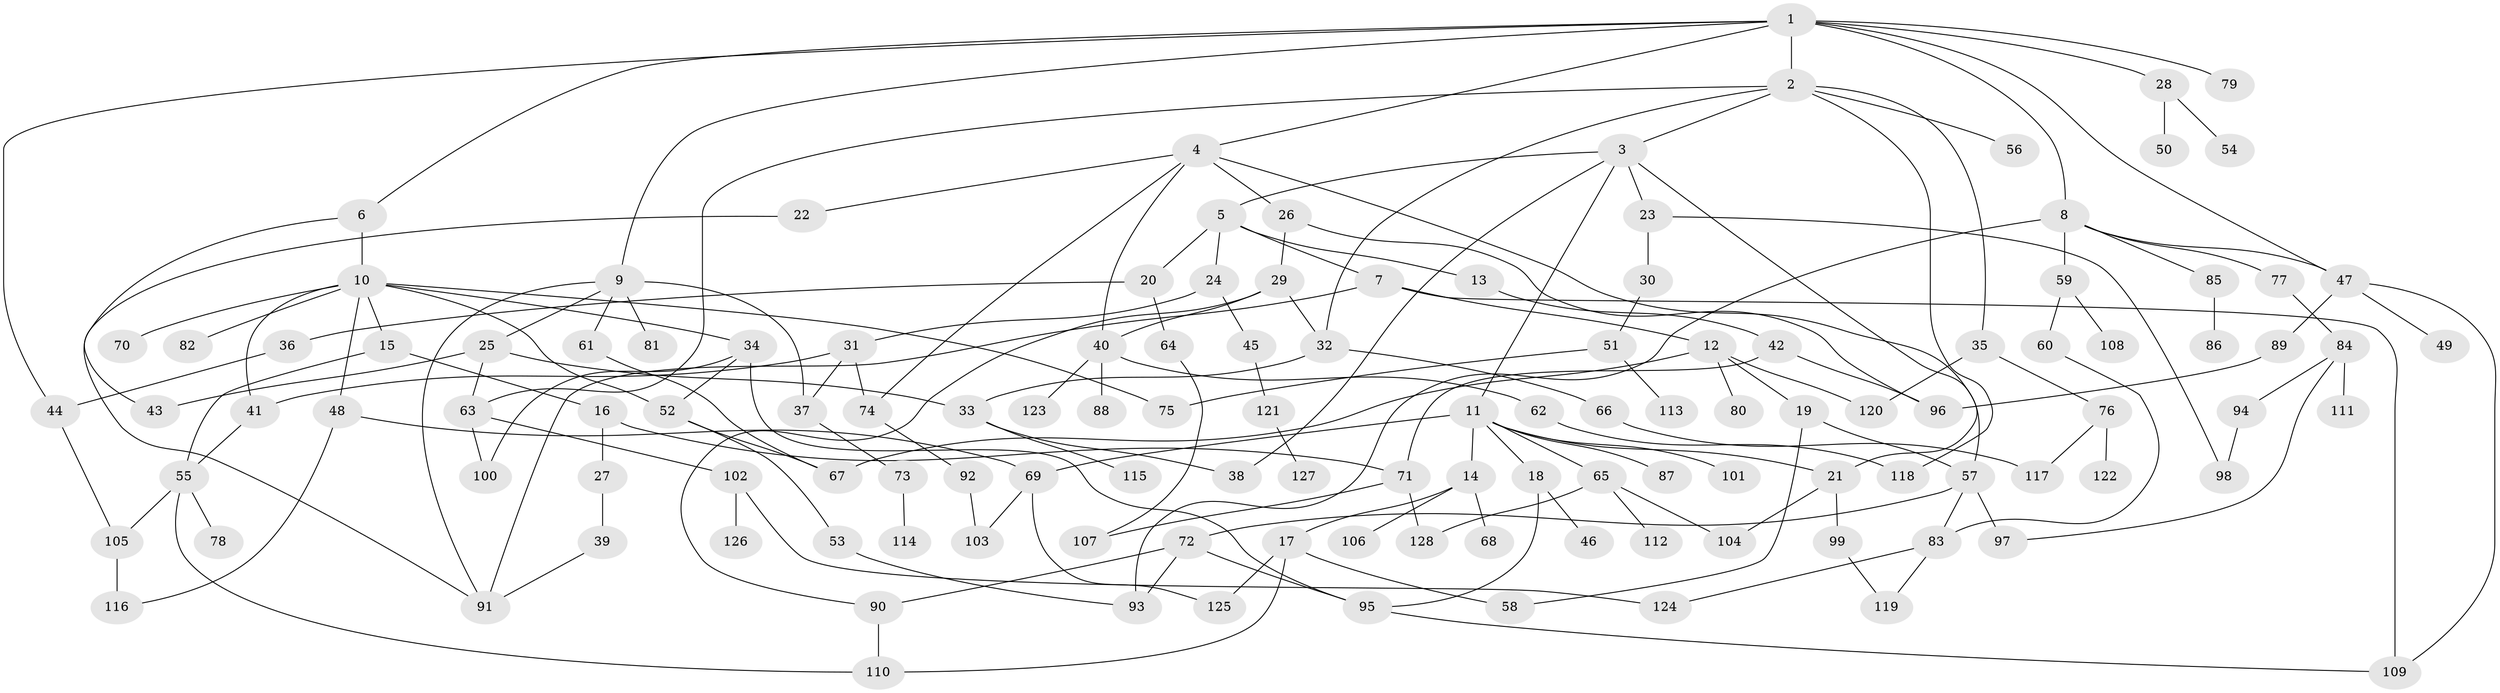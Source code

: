 // Generated by graph-tools (version 1.1) at 2025/13/03/09/25 04:13:33]
// undirected, 128 vertices, 178 edges
graph export_dot {
graph [start="1"]
  node [color=gray90,style=filled];
  1;
  2;
  3;
  4;
  5;
  6;
  7;
  8;
  9;
  10;
  11;
  12;
  13;
  14;
  15;
  16;
  17;
  18;
  19;
  20;
  21;
  22;
  23;
  24;
  25;
  26;
  27;
  28;
  29;
  30;
  31;
  32;
  33;
  34;
  35;
  36;
  37;
  38;
  39;
  40;
  41;
  42;
  43;
  44;
  45;
  46;
  47;
  48;
  49;
  50;
  51;
  52;
  53;
  54;
  55;
  56;
  57;
  58;
  59;
  60;
  61;
  62;
  63;
  64;
  65;
  66;
  67;
  68;
  69;
  70;
  71;
  72;
  73;
  74;
  75;
  76;
  77;
  78;
  79;
  80;
  81;
  82;
  83;
  84;
  85;
  86;
  87;
  88;
  89;
  90;
  91;
  92;
  93;
  94;
  95;
  96;
  97;
  98;
  99;
  100;
  101;
  102;
  103;
  104;
  105;
  106;
  107;
  108;
  109;
  110;
  111;
  112;
  113;
  114;
  115;
  116;
  117;
  118;
  119;
  120;
  121;
  122;
  123;
  124;
  125;
  126;
  127;
  128;
  1 -- 2;
  1 -- 4;
  1 -- 6;
  1 -- 8;
  1 -- 9;
  1 -- 28;
  1 -- 44;
  1 -- 47;
  1 -- 79;
  2 -- 3;
  2 -- 35;
  2 -- 56;
  2 -- 63;
  2 -- 118;
  2 -- 32;
  3 -- 5;
  3 -- 11;
  3 -- 21;
  3 -- 23;
  3 -- 38;
  4 -- 22;
  4 -- 26;
  4 -- 74;
  4 -- 40;
  4 -- 57;
  5 -- 7;
  5 -- 13;
  5 -- 20;
  5 -- 24;
  6 -- 10;
  6 -- 43;
  7 -- 12;
  7 -- 91;
  7 -- 109;
  8 -- 59;
  8 -- 77;
  8 -- 85;
  8 -- 93;
  8 -- 47;
  9 -- 25;
  9 -- 37;
  9 -- 61;
  9 -- 81;
  9 -- 91;
  10 -- 15;
  10 -- 34;
  10 -- 48;
  10 -- 70;
  10 -- 82;
  10 -- 52;
  10 -- 75;
  10 -- 41;
  11 -- 14;
  11 -- 18;
  11 -- 65;
  11 -- 87;
  11 -- 101;
  11 -- 69;
  11 -- 21;
  12 -- 19;
  12 -- 67;
  12 -- 80;
  12 -- 120;
  13 -- 42;
  14 -- 17;
  14 -- 68;
  14 -- 106;
  15 -- 16;
  15 -- 55;
  16 -- 27;
  16 -- 71;
  17 -- 58;
  17 -- 110;
  17 -- 125;
  18 -- 46;
  18 -- 95;
  19 -- 57;
  19 -- 58;
  20 -- 36;
  20 -- 64;
  21 -- 99;
  21 -- 104;
  22 -- 91;
  23 -- 30;
  23 -- 98;
  24 -- 31;
  24 -- 45;
  25 -- 63;
  25 -- 43;
  25 -- 33;
  26 -- 29;
  26 -- 96;
  27 -- 39;
  28 -- 50;
  28 -- 54;
  29 -- 32;
  29 -- 40;
  29 -- 90;
  30 -- 51;
  31 -- 41;
  31 -- 37;
  31 -- 74;
  32 -- 33;
  32 -- 66;
  33 -- 115;
  33 -- 38;
  34 -- 52;
  34 -- 95;
  34 -- 100;
  35 -- 76;
  35 -- 120;
  36 -- 44;
  37 -- 73;
  39 -- 91;
  40 -- 62;
  40 -- 88;
  40 -- 123;
  41 -- 55;
  42 -- 96;
  42 -- 71;
  44 -- 105;
  45 -- 121;
  47 -- 49;
  47 -- 89;
  47 -- 109;
  48 -- 69;
  48 -- 116;
  51 -- 75;
  51 -- 113;
  52 -- 53;
  52 -- 67;
  53 -- 93;
  55 -- 78;
  55 -- 105;
  55 -- 110;
  57 -- 72;
  57 -- 83;
  57 -- 97;
  59 -- 60;
  59 -- 108;
  60 -- 83;
  61 -- 67;
  62 -- 118;
  63 -- 102;
  63 -- 100;
  64 -- 107;
  65 -- 112;
  65 -- 128;
  65 -- 104;
  66 -- 117;
  69 -- 103;
  69 -- 125;
  71 -- 107;
  71 -- 128;
  72 -- 90;
  72 -- 95;
  72 -- 93;
  73 -- 114;
  74 -- 92;
  76 -- 117;
  76 -- 122;
  77 -- 84;
  83 -- 124;
  83 -- 119;
  84 -- 94;
  84 -- 97;
  84 -- 111;
  85 -- 86;
  89 -- 96;
  90 -- 110;
  92 -- 103;
  94 -- 98;
  95 -- 109;
  99 -- 119;
  102 -- 124;
  102 -- 126;
  105 -- 116;
  121 -- 127;
}
